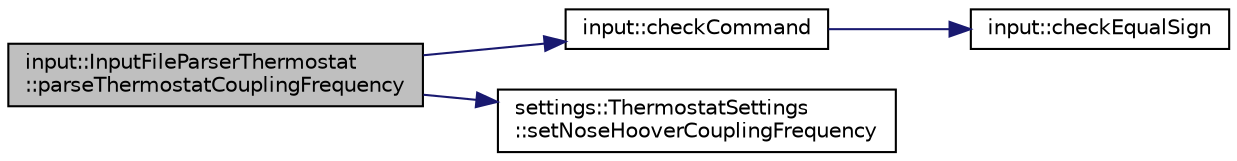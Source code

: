 digraph "input::InputFileParserThermostat::parseThermostatCouplingFrequency"
{
 // LATEX_PDF_SIZE
  edge [fontname="Helvetica",fontsize="10",labelfontname="Helvetica",labelfontsize="10"];
  node [fontname="Helvetica",fontsize="10",shape=record];
  rankdir="LR";
  Node1 [label="input::InputFileParserThermostat\l::parseThermostatCouplingFrequency",height=0.2,width=0.4,color="black", fillcolor="grey75", style="filled", fontcolor="black",tooltip="parses the coupling frequency of the nh-chain thermostat"];
  Node1 -> Node2 [color="midnightblue",fontsize="10",style="solid",fontname="Helvetica"];
  Node2 [label="input::checkCommand",height=0.2,width=0.4,color="black", fillcolor="white", style="filled",URL="$namespaceinput.html#a81877d6bfa9b46cdca1b280c6d1b30fb",tooltip="check if command array has exactly 3 elements"];
  Node2 -> Node3 [color="midnightblue",fontsize="10",style="solid",fontname="Helvetica"];
  Node3 [label="input::checkEqualSign",height=0.2,width=0.4,color="black", fillcolor="white", style="filled",URL="$namespaceinput.html#a586caa23c32d86459177222a3b5d53fe",tooltip="check if parameter is \"=\""];
  Node1 -> Node4 [color="midnightblue",fontsize="10",style="solid",fontname="Helvetica"];
  Node4 [label="settings::ThermostatSettings\l::setNoseHooverCouplingFrequency",height=0.2,width=0.4,color="black", fillcolor="white", style="filled",URL="$classsettings_1_1ThermostatSettings.html#a2925e6d473f32350cf0fdeca282a9f70",tooltip=" "];
}
